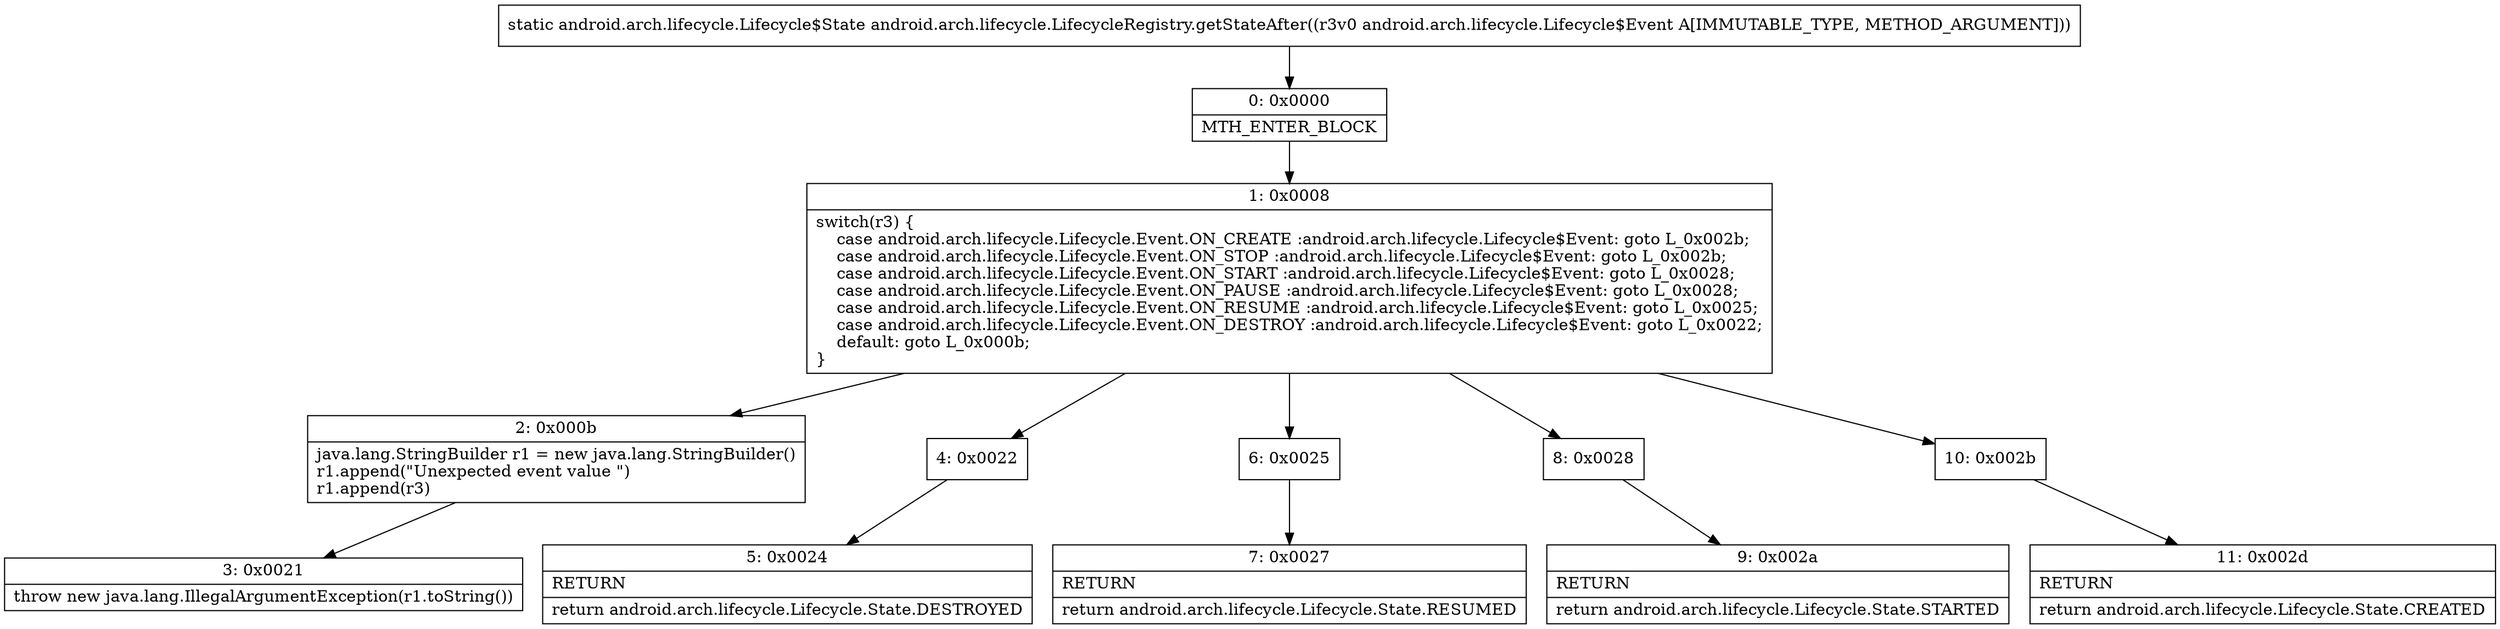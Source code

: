 digraph "CFG forandroid.arch.lifecycle.LifecycleRegistry.getStateAfter(Landroid\/arch\/lifecycle\/Lifecycle$Event;)Landroid\/arch\/lifecycle\/Lifecycle$State;" {
Node_0 [shape=record,label="{0\:\ 0x0000|MTH_ENTER_BLOCK\l}"];
Node_1 [shape=record,label="{1\:\ 0x0008|switch(r3) \{\l    case android.arch.lifecycle.Lifecycle.Event.ON_CREATE :android.arch.lifecycle.Lifecycle$Event: goto L_0x002b;\l    case android.arch.lifecycle.Lifecycle.Event.ON_STOP :android.arch.lifecycle.Lifecycle$Event: goto L_0x002b;\l    case android.arch.lifecycle.Lifecycle.Event.ON_START :android.arch.lifecycle.Lifecycle$Event: goto L_0x0028;\l    case android.arch.lifecycle.Lifecycle.Event.ON_PAUSE :android.arch.lifecycle.Lifecycle$Event: goto L_0x0028;\l    case android.arch.lifecycle.Lifecycle.Event.ON_RESUME :android.arch.lifecycle.Lifecycle$Event: goto L_0x0025;\l    case android.arch.lifecycle.Lifecycle.Event.ON_DESTROY :android.arch.lifecycle.Lifecycle$Event: goto L_0x0022;\l    default: goto L_0x000b;\l\}\l}"];
Node_2 [shape=record,label="{2\:\ 0x000b|java.lang.StringBuilder r1 = new java.lang.StringBuilder()\lr1.append(\"Unexpected event value \")\lr1.append(r3)\l}"];
Node_3 [shape=record,label="{3\:\ 0x0021|throw new java.lang.IllegalArgumentException(r1.toString())\l}"];
Node_4 [shape=record,label="{4\:\ 0x0022}"];
Node_5 [shape=record,label="{5\:\ 0x0024|RETURN\l|return android.arch.lifecycle.Lifecycle.State.DESTROYED\l}"];
Node_6 [shape=record,label="{6\:\ 0x0025}"];
Node_7 [shape=record,label="{7\:\ 0x0027|RETURN\l|return android.arch.lifecycle.Lifecycle.State.RESUMED\l}"];
Node_8 [shape=record,label="{8\:\ 0x0028}"];
Node_9 [shape=record,label="{9\:\ 0x002a|RETURN\l|return android.arch.lifecycle.Lifecycle.State.STARTED\l}"];
Node_10 [shape=record,label="{10\:\ 0x002b}"];
Node_11 [shape=record,label="{11\:\ 0x002d|RETURN\l|return android.arch.lifecycle.Lifecycle.State.CREATED\l}"];
MethodNode[shape=record,label="{static android.arch.lifecycle.Lifecycle$State android.arch.lifecycle.LifecycleRegistry.getStateAfter((r3v0 android.arch.lifecycle.Lifecycle$Event A[IMMUTABLE_TYPE, METHOD_ARGUMENT])) }"];
MethodNode -> Node_0;
Node_0 -> Node_1;
Node_1 -> Node_2;
Node_1 -> Node_4;
Node_1 -> Node_6;
Node_1 -> Node_8;
Node_1 -> Node_10;
Node_2 -> Node_3;
Node_4 -> Node_5;
Node_6 -> Node_7;
Node_8 -> Node_9;
Node_10 -> Node_11;
}

